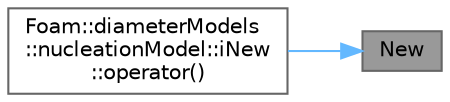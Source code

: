 digraph "New"
{
 // LATEX_PDF_SIZE
  bgcolor="transparent";
  edge [fontname=Helvetica,fontsize=10,labelfontname=Helvetica,labelfontsize=10];
  node [fontname=Helvetica,fontsize=10,shape=box,height=0.2,width=0.4];
  rankdir="RL";
  Node1 [id="Node000001",label="New",height=0.2,width=0.4,color="gray40", fillcolor="grey60", style="filled", fontcolor="black",tooltip=" "];
  Node1 -> Node2 [id="edge1_Node000001_Node000002",dir="back",color="steelblue1",style="solid",tooltip=" "];
  Node2 [id="Node000002",label="Foam::diameterModels\l::nucleationModel::iNew\l::operator()",height=0.2,width=0.4,color="grey40", fillcolor="white", style="filled",URL="$classFoam_1_1diameterModels_1_1nucleationModel_1_1iNew.html#a82a13eca5f2674e7c2a689505294b564",tooltip=" "];
}
